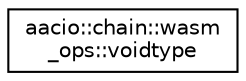 digraph "Graphical Class Hierarchy"
{
  edge [fontname="Helvetica",fontsize="10",labelfontname="Helvetica",labelfontsize="10"];
  node [fontname="Helvetica",fontsize="10",shape=record];
  rankdir="LR";
  Node0 [label="aacio::chain::wasm\l_ops::voidtype",height=0.2,width=0.4,color="black", fillcolor="white", style="filled",URL="$structaacio_1_1chain_1_1wasm__ops_1_1voidtype.html"];
}
